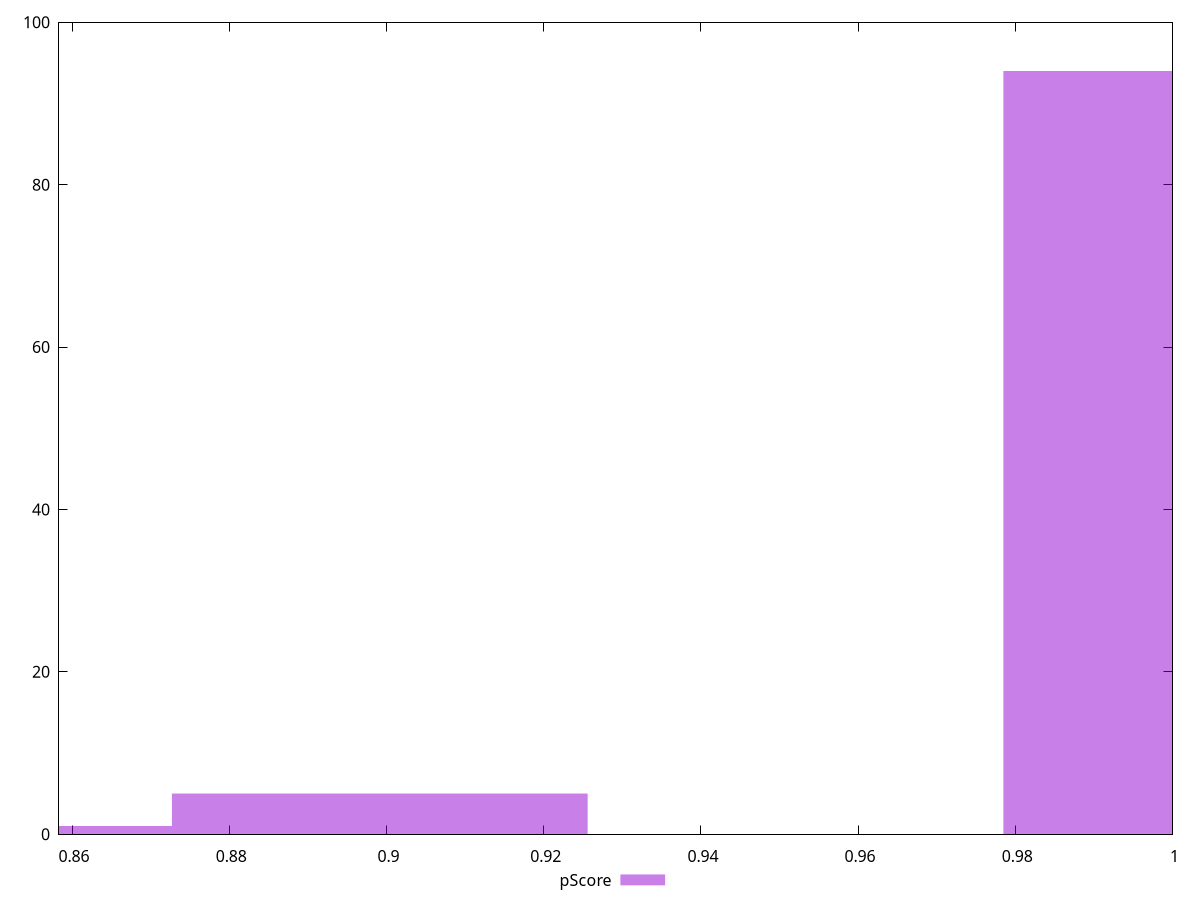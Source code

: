 reset

$pScore <<EOF
1.0049285977993314 94
0.8991466401362438 5
0.8462556613047001 1
EOF

set key outside below
set boxwidth 0.052890978831543756
set xrange [0.8583333333333334:1]
set yrange [0:100]
set trange [0:100]
set style fill transparent solid 0.5 noborder
set terminal svg size 640, 490 enhanced background rgb 'white'
set output "report/report_00029_2021-02-24T13-36-40.390Z/unminified-javascript/samples/music/pScore/histogram.svg"

plot $pScore title "pScore" with boxes

reset
